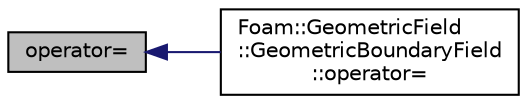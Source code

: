 digraph "operator="
{
  bgcolor="transparent";
  edge [fontname="Helvetica",fontsize="10",labelfontname="Helvetica",labelfontsize="10"];
  node [fontname="Helvetica",fontsize="10",shape=record];
  rankdir="LR";
  Node1 [label="operator=",height=0.2,width=0.4,color="black", fillcolor="grey75", style="filled", fontcolor="black"];
  Node1 -> Node2 [dir="back",color="midnightblue",fontsize="10",style="solid",fontname="Helvetica"];
  Node2 [label="Foam::GeometricField\l::GeometricBoundaryField\l::operator=",height=0.2,width=0.4,color="black",URL="$a00920.html#aebd37e6eee388234e24dca1c6404eb98",tooltip="Assignment to FieldField<PatchField, Type> "];
}
